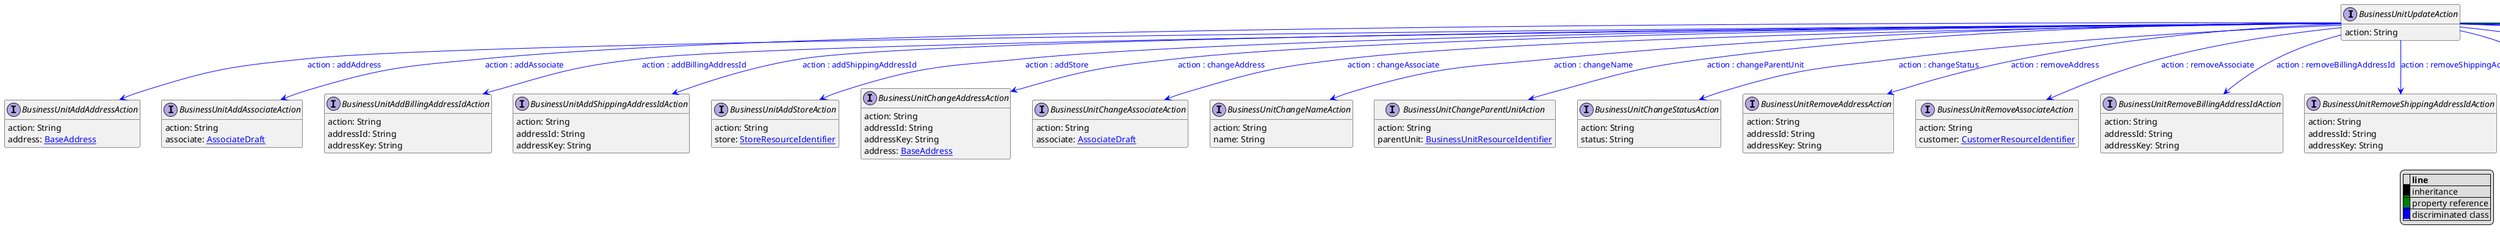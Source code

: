 @startuml

hide empty fields
hide empty methods
legend
|= |= line |
|<back:black>   </back>| inheritance |
|<back:green>   </back>| property reference |
|<back:blue>   </back>| discriminated class |
endlegend
interface BusinessUnitUpdateAction [[BusinessUnitUpdateAction.svg]]  {
    action: String
}


interface BusinessUnitAddAddressAction [[BusinessUnitAddAddressAction.svg]]  {
    action: String
    address: [[BaseAddress.svg BaseAddress]]
}
interface BusinessUnitAddAssociateAction [[BusinessUnitAddAssociateAction.svg]]  {
    action: String
    associate: [[AssociateDraft.svg AssociateDraft]]
}
interface BusinessUnitAddBillingAddressIdAction [[BusinessUnitAddBillingAddressIdAction.svg]]  {
    action: String
    addressId: String
    addressKey: String
}
interface BusinessUnitAddShippingAddressIdAction [[BusinessUnitAddShippingAddressIdAction.svg]]  {
    action: String
    addressId: String
    addressKey: String
}
interface BusinessUnitAddStoreAction [[BusinessUnitAddStoreAction.svg]]  {
    action: String
    store: [[StoreResourceIdentifier.svg StoreResourceIdentifier]]
}
interface BusinessUnitChangeAddressAction [[BusinessUnitChangeAddressAction.svg]]  {
    action: String
    addressId: String
    addressKey: String
    address: [[BaseAddress.svg BaseAddress]]
}
interface BusinessUnitChangeAssociateAction [[BusinessUnitChangeAssociateAction.svg]]  {
    action: String
    associate: [[AssociateDraft.svg AssociateDraft]]
}
interface BusinessUnitChangeNameAction [[BusinessUnitChangeNameAction.svg]]  {
    action: String
    name: String
}
interface BusinessUnitChangeParentUnitAction [[BusinessUnitChangeParentUnitAction.svg]]  {
    action: String
    parentUnit: [[BusinessUnitResourceIdentifier.svg BusinessUnitResourceIdentifier]]
}
interface BusinessUnitChangeStatusAction [[BusinessUnitChangeStatusAction.svg]]  {
    action: String
    status: String
}
interface BusinessUnitRemoveAddressAction [[BusinessUnitRemoveAddressAction.svg]]  {
    action: String
    addressId: String
    addressKey: String
}
interface BusinessUnitRemoveAssociateAction [[BusinessUnitRemoveAssociateAction.svg]]  {
    action: String
    customer: [[CustomerResourceIdentifier.svg CustomerResourceIdentifier]]
}
interface BusinessUnitRemoveBillingAddressIdAction [[BusinessUnitRemoveBillingAddressIdAction.svg]]  {
    action: String
    addressId: String
    addressKey: String
}
interface BusinessUnitRemoveShippingAddressIdAction [[BusinessUnitRemoveShippingAddressIdAction.svg]]  {
    action: String
    addressId: String
    addressKey: String
}
interface BusinessUnitRemoveStoreAction [[BusinessUnitRemoveStoreAction.svg]]  {
    action: String
    store: [[StoreResourceIdentifier.svg StoreResourceIdentifier]]
}
interface BusinessUnitSetAddressCustomFieldAction [[BusinessUnitSetAddressCustomFieldAction.svg]]  {
    action: String
    addressId: String
    name: String
    value: [[Object.svg Object]]
}
interface BusinessUnitSetAddressCustomTypeAction [[BusinessUnitSetAddressCustomTypeAction.svg]]  {
    action: String
    type: [[TypeResourceIdentifier.svg TypeResourceIdentifier]]
    fields: [[FieldContainer.svg FieldContainer]]
    addressId: String
}
interface BusinessUnitSetAssociatesAction [[BusinessUnitSetAssociatesAction.svg]]  {
    action: String
    associates: [[AssociateDraft.svg List<AssociateDraft>]]
}
interface BusinessUnitSetContactEmailAction [[BusinessUnitSetContactEmailAction.svg]]  {
    action: String
    contactEmail: String
}
interface BusinessUnitSetCustomFieldAction [[BusinessUnitSetCustomFieldAction.svg]]  {
    action: String
    name: String
    value: [[Object.svg Object]]
}
interface BusinessUnitSetCustomTypeAction [[BusinessUnitSetCustomTypeAction.svg]]  {
    action: String
    type: [[TypeResourceIdentifier.svg TypeResourceIdentifier]]
    fields: [[FieldContainer.svg FieldContainer]]
}
interface BusinessUnitSetDefaultBillingAddressAction [[BusinessUnitSetDefaultBillingAddressAction.svg]]  {
    action: String
    addressId: String
    addressKey: String
}
interface BusinessUnitSetDefaultShippingAddressAction [[BusinessUnitSetDefaultShippingAddressAction.svg]]  {
    action: String
    addressId: String
    addressKey: String
}
interface BusinessUnitSetStoreModeAction [[BusinessUnitSetStoreModeAction.svg]]  {
    action: String
    storeMode: [[BusinessUnitStoreMode.svg BusinessUnitStoreMode]]
    stores: [[StoreResourceIdentifier.svg List<StoreResourceIdentifier>]]
}
interface BusinessUnitSetStoresAction [[BusinessUnitSetStoresAction.svg]]  {
    action: String
    stores: [[StoreResourceIdentifier.svg List<StoreResourceIdentifier>]]
}
interface BusinessUnitUpdate [[BusinessUnitUpdate.svg]]  {
    version: Long
    actions: [[BusinessUnitUpdateAction.svg List<BusinessUnitUpdateAction>]]
}
interface MyBusinessUnitUpdate [[MyBusinessUnitUpdate.svg]]  {
    version: Long
    actions: [[BusinessUnitUpdateAction.svg List<BusinessUnitUpdateAction>]]
}
BusinessUnitUpdateAction --> BusinessUnitAddAddressAction #blue;text:blue : "action : addAddress"
BusinessUnitUpdateAction --> BusinessUnitAddAssociateAction #blue;text:blue : "action : addAssociate"
BusinessUnitUpdateAction --> BusinessUnitAddBillingAddressIdAction #blue;text:blue : "action : addBillingAddressId"
BusinessUnitUpdateAction --> BusinessUnitAddShippingAddressIdAction #blue;text:blue : "action : addShippingAddressId"
BusinessUnitUpdateAction --> BusinessUnitAddStoreAction #blue;text:blue : "action : addStore"
BusinessUnitUpdateAction --> BusinessUnitChangeAddressAction #blue;text:blue : "action : changeAddress"
BusinessUnitUpdateAction --> BusinessUnitChangeAssociateAction #blue;text:blue : "action : changeAssociate"
BusinessUnitUpdateAction --> BusinessUnitChangeNameAction #blue;text:blue : "action : changeName"
BusinessUnitUpdateAction --> BusinessUnitChangeParentUnitAction #blue;text:blue : "action : changeParentUnit"
BusinessUnitUpdateAction --> BusinessUnitChangeStatusAction #blue;text:blue : "action : changeStatus"
BusinessUnitUpdateAction --> BusinessUnitRemoveAddressAction #blue;text:blue : "action : removeAddress"
BusinessUnitUpdateAction --> BusinessUnitRemoveAssociateAction #blue;text:blue : "action : removeAssociate"
BusinessUnitUpdateAction --> BusinessUnitRemoveBillingAddressIdAction #blue;text:blue : "action : removeBillingAddressId"
BusinessUnitUpdateAction --> BusinessUnitRemoveShippingAddressIdAction #blue;text:blue : "action : removeShippingAddressId"
BusinessUnitUpdateAction --> BusinessUnitRemoveStoreAction #blue;text:blue : "action : removeStore"
BusinessUnitUpdateAction --> BusinessUnitSetAddressCustomFieldAction #blue;text:blue : "action : setAddressCustomField"
BusinessUnitUpdateAction --> BusinessUnitSetAddressCustomTypeAction #blue;text:blue : "action : setAddressCustomType"
BusinessUnitUpdateAction --> BusinessUnitSetAssociatesAction #blue;text:blue : "action : setAssociates"
BusinessUnitUpdateAction --> BusinessUnitSetContactEmailAction #blue;text:blue : "action : setContactEmail"
BusinessUnitUpdateAction --> BusinessUnitSetCustomFieldAction #blue;text:blue : "action : setCustomField"
BusinessUnitUpdateAction --> BusinessUnitSetCustomTypeAction #blue;text:blue : "action : setCustomType"
BusinessUnitUpdateAction --> BusinessUnitSetDefaultBillingAddressAction #blue;text:blue : "action : setDefaultBillingAddress"
BusinessUnitUpdateAction --> BusinessUnitSetDefaultShippingAddressAction #blue;text:blue : "action : setDefaultShippingAddress"
BusinessUnitUpdateAction --> BusinessUnitSetStoreModeAction #blue;text:blue : "action : setStoreMode"
BusinessUnitUpdateAction --> BusinessUnitSetStoresAction #blue;text:blue : "action : setStores"
BusinessUnitUpdateAction --> BusinessUnitUpdate #green;text:green : "actions"
BusinessUnitUpdateAction --> MyBusinessUnitUpdate #green;text:green : "actions"
@enduml
